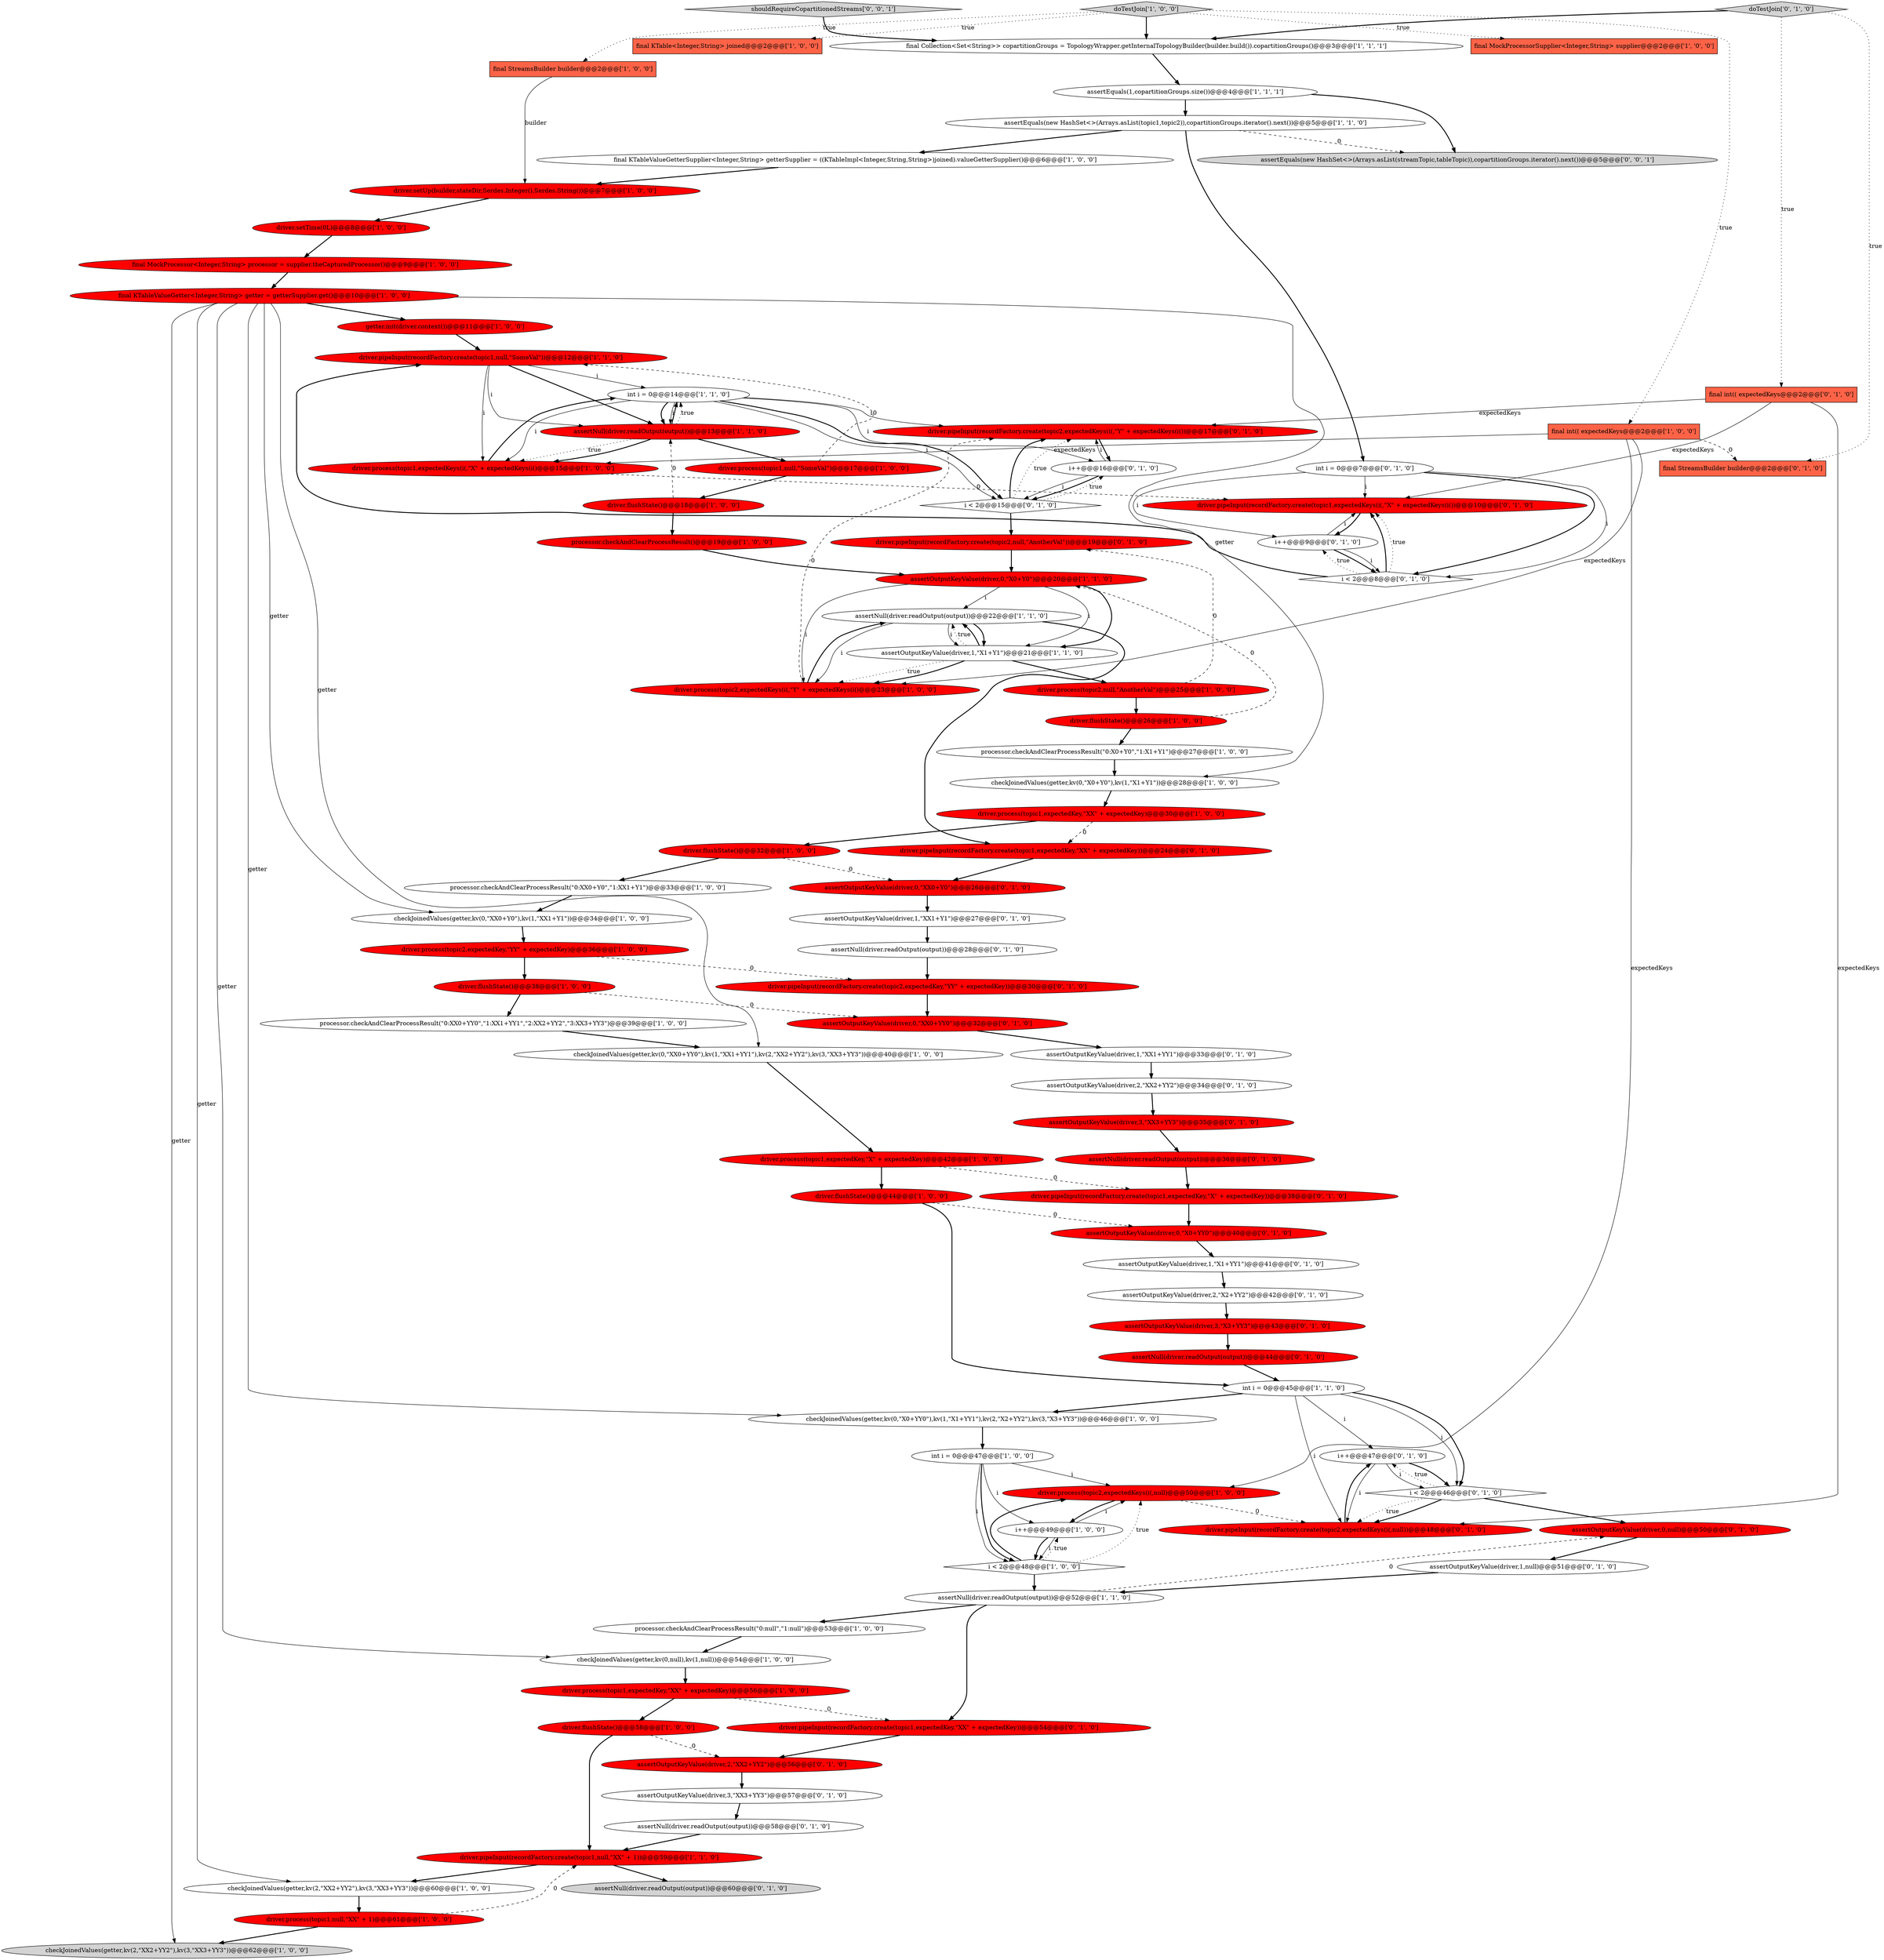 digraph {
81 [style = filled, label = "assertOutputKeyValue(driver,3,\"XX3+YY3\")@@@57@@@['0', '1', '0']", fillcolor = white, shape = ellipse image = "AAA0AAABBB2BBB"];
3 [style = filled, label = "processor.checkAndClearProcessResult(\"0:X0+Y0\",\"1:X1+Y1\")@@@27@@@['1', '0', '0']", fillcolor = white, shape = ellipse image = "AAA0AAABBB1BBB"];
8 [style = filled, label = "driver.process(topic2,expectedKey,\"YY\" + expectedKey)@@@36@@@['1', '0', '0']", fillcolor = red, shape = ellipse image = "AAA1AAABBB1BBB"];
10 [style = filled, label = "assertNull(driver.readOutput(output))@@@52@@@['1', '1', '0']", fillcolor = white, shape = ellipse image = "AAA0AAABBB1BBB"];
12 [style = filled, label = "int i = 0@@@47@@@['1', '0', '0']", fillcolor = white, shape = ellipse image = "AAA0AAABBB1BBB"];
21 [style = filled, label = "assertNull(driver.readOutput(output))@@@22@@@['1', '1', '0']", fillcolor = white, shape = ellipse image = "AAA0AAABBB1BBB"];
6 [style = filled, label = "driver.flushState()@@@44@@@['1', '0', '0']", fillcolor = red, shape = ellipse image = "AAA1AAABBB1BBB"];
33 [style = filled, label = "checkJoinedValues(getter,kv(0,\"XX0+YY0\"),kv(1,\"XX1+YY1\"),kv(2,\"XX2+YY2\"),kv(3,\"XX3+YY3\"))@@@40@@@['1', '0', '0']", fillcolor = white, shape = ellipse image = "AAA0AAABBB1BBB"];
52 [style = filled, label = "final int(( expectedKeys@@@2@@@['1', '0', '0']", fillcolor = tomato, shape = box image = "AAA1AAABBB1BBB"];
62 [style = filled, label = "driver.pipeInput(recordFactory.create(topic2,expectedKey,\"YY\" + expectedKey))@@@30@@@['0', '1', '0']", fillcolor = red, shape = ellipse image = "AAA1AAABBB2BBB"];
87 [style = filled, label = "assertOutputKeyValue(driver,2,\"XX2+YY2\")@@@56@@@['0', '1', '0']", fillcolor = red, shape = ellipse image = "AAA1AAABBB2BBB"];
42 [style = filled, label = "checkJoinedValues(getter,kv(0,\"X0+Y0\"),kv(1,\"X1+Y1\"))@@@28@@@['1', '0', '0']", fillcolor = white, shape = ellipse image = "AAA0AAABBB1BBB"];
46 [style = filled, label = "driver.flushState()@@@18@@@['1', '0', '0']", fillcolor = red, shape = ellipse image = "AAA1AAABBB1BBB"];
74 [style = filled, label = "assertOutputKeyValue(driver,3,\"XX3+YY3\")@@@35@@@['0', '1', '0']", fillcolor = red, shape = ellipse image = "AAA1AAABBB2BBB"];
91 [style = filled, label = "assertEquals(new HashSet<>(Arrays.asList(streamTopic,tableTopic)),copartitionGroups.iterator().next())@@@5@@@['0', '0', '1']", fillcolor = lightgray, shape = ellipse image = "AAA0AAABBB3BBB"];
54 [style = filled, label = "assertOutputKeyValue(driver,0,\"XX0+YY0\")@@@32@@@['0', '1', '0']", fillcolor = red, shape = ellipse image = "AAA1AAABBB2BBB"];
43 [style = filled, label = "driver.process(topic2,expectedKeys(i(,\"Y\" + expectedKeys(i()@@@23@@@['1', '0', '0']", fillcolor = red, shape = ellipse image = "AAA1AAABBB1BBB"];
49 [style = filled, label = "assertOutputKeyValue(driver,1,\"X1+Y1\")@@@21@@@['1', '1', '0']", fillcolor = white, shape = ellipse image = "AAA0AAABBB1BBB"];
61 [style = filled, label = "assertOutputKeyValue(driver,0,null)@@@50@@@['0', '1', '0']", fillcolor = red, shape = ellipse image = "AAA1AAABBB2BBB"];
83 [style = filled, label = "assertNull(driver.readOutput(output))@@@44@@@['0', '1', '0']", fillcolor = red, shape = ellipse image = "AAA1AAABBB2BBB"];
89 [style = filled, label = "driver.pipeInput(recordFactory.create(topic2,null,\"AnotherVal\"))@@@19@@@['0', '1', '0']", fillcolor = red, shape = ellipse image = "AAA1AAABBB2BBB"];
50 [style = filled, label = "final KTableValueGetterSupplier<Integer,String> getterSupplier = ((KTableImpl<Integer,String,String>)joined).valueGetterSupplier()@@@6@@@['1', '0', '0']", fillcolor = white, shape = ellipse image = "AAA0AAABBB1BBB"];
57 [style = filled, label = "i++@@@47@@@['0', '1', '0']", fillcolor = white, shape = ellipse image = "AAA0AAABBB2BBB"];
69 [style = filled, label = "driver.pipeInput(recordFactory.create(topic1,expectedKeys(i(,\"X\" + expectedKeys(i())@@@10@@@['0', '1', '0']", fillcolor = red, shape = ellipse image = "AAA1AAABBB2BBB"];
72 [style = filled, label = "i < 2@@@8@@@['0', '1', '0']", fillcolor = white, shape = diamond image = "AAA0AAABBB2BBB"];
65 [style = filled, label = "driver.pipeInput(recordFactory.create(topic1,expectedKey,\"XX\" + expectedKey))@@@24@@@['0', '1', '0']", fillcolor = red, shape = ellipse image = "AAA1AAABBB2BBB"];
5 [style = filled, label = "driver.flushState()@@@58@@@['1', '0', '0']", fillcolor = red, shape = ellipse image = "AAA1AAABBB1BBB"];
36 [style = filled, label = "doTestJoin['1', '0', '0']", fillcolor = lightgray, shape = diamond image = "AAA0AAABBB1BBB"];
55 [style = filled, label = "assertNull(driver.readOutput(output))@@@58@@@['0', '1', '0']", fillcolor = white, shape = ellipse image = "AAA0AAABBB2BBB"];
47 [style = filled, label = "final KTable<Integer,String> joined@@@2@@@['1', '0', '0']", fillcolor = tomato, shape = box image = "AAA0AAABBB1BBB"];
16 [style = filled, label = "int i = 0@@@45@@@['1', '1', '0']", fillcolor = white, shape = ellipse image = "AAA0AAABBB1BBB"];
9 [style = filled, label = "final StreamsBuilder builder@@@2@@@['1', '0', '0']", fillcolor = tomato, shape = box image = "AAA0AAABBB1BBB"];
78 [style = filled, label = "driver.pipeInput(recordFactory.create(topic2,expectedKeys(i(,\"Y\" + expectedKeys(i())@@@17@@@['0', '1', '0']", fillcolor = red, shape = ellipse image = "AAA1AAABBB2BBB"];
66 [style = filled, label = "assertOutputKeyValue(driver,2,\"XX2+YY2\")@@@34@@@['0', '1', '0']", fillcolor = white, shape = ellipse image = "AAA0AAABBB2BBB"];
34 [style = filled, label = "processor.checkAndClearProcessResult(\"0:null\",\"1:null\")@@@53@@@['1', '0', '0']", fillcolor = white, shape = ellipse image = "AAA0AAABBB1BBB"];
48 [style = filled, label = "driver.process(topic2,expectedKeys(i(,null)@@@50@@@['1', '0', '0']", fillcolor = red, shape = ellipse image = "AAA1AAABBB1BBB"];
39 [style = filled, label = "int i = 0@@@14@@@['1', '1', '0']", fillcolor = white, shape = ellipse image = "AAA0AAABBB1BBB"];
79 [style = filled, label = "doTestJoin['0', '1', '0']", fillcolor = lightgray, shape = diamond image = "AAA0AAABBB2BBB"];
19 [style = filled, label = "getter.init(driver.context())@@@11@@@['1', '0', '0']", fillcolor = red, shape = ellipse image = "AAA1AAABBB1BBB"];
41 [style = filled, label = "final MockProcessorSupplier<Integer,String> supplier@@@2@@@['1', '0', '0']", fillcolor = tomato, shape = box image = "AAA0AAABBB1BBB"];
17 [style = filled, label = "final Collection<Set<String>> copartitionGroups = TopologyWrapper.getInternalTopologyBuilder(builder.build()).copartitionGroups()@@@3@@@['1', '1', '1']", fillcolor = white, shape = ellipse image = "AAA0AAABBB1BBB"];
14 [style = filled, label = "driver.process(topic1,expectedKey,\"XX\" + expectedKey)@@@56@@@['1', '0', '0']", fillcolor = red, shape = ellipse image = "AAA1AAABBB1BBB"];
7 [style = filled, label = "driver.setUp(builder,stateDir,Serdes.Integer(),Serdes.String())@@@7@@@['1', '0', '0']", fillcolor = red, shape = ellipse image = "AAA1AAABBB1BBB"];
35 [style = filled, label = "driver.process(topic1,expectedKey,\"X\" + expectedKey)@@@42@@@['1', '0', '0']", fillcolor = red, shape = ellipse image = "AAA1AAABBB1BBB"];
25 [style = filled, label = "processor.checkAndClearProcessResult(\"0:XX0+Y0\",\"1:XX1+Y1\")@@@33@@@['1', '0', '0']", fillcolor = white, shape = ellipse image = "AAA0AAABBB1BBB"];
27 [style = filled, label = "driver.process(topic1,expectedKey,\"XX\" + expectedKey)@@@30@@@['1', '0', '0']", fillcolor = red, shape = ellipse image = "AAA1AAABBB1BBB"];
90 [style = filled, label = "int i = 0@@@7@@@['0', '1', '0']", fillcolor = white, shape = ellipse image = "AAA0AAABBB2BBB"];
28 [style = filled, label = "final MockProcessor<Integer,String> processor = supplier.theCapturedProcessor()@@@9@@@['1', '0', '0']", fillcolor = red, shape = ellipse image = "AAA1AAABBB1BBB"];
88 [style = filled, label = "assertNull(driver.readOutput(output))@@@36@@@['0', '1', '0']", fillcolor = red, shape = ellipse image = "AAA1AAABBB2BBB"];
22 [style = filled, label = "driver.process(topic2,null,\"AnotherVal\")@@@25@@@['1', '0', '0']", fillcolor = red, shape = ellipse image = "AAA1AAABBB1BBB"];
32 [style = filled, label = "assertEquals(1,copartitionGroups.size())@@@4@@@['1', '1', '1']", fillcolor = white, shape = ellipse image = "AAA0AAABBB1BBB"];
75 [style = filled, label = "assertOutputKeyValue(driver,0,\"X0+YY0\")@@@40@@@['0', '1', '0']", fillcolor = red, shape = ellipse image = "AAA1AAABBB2BBB"];
44 [style = filled, label = "driver.pipeInput(recordFactory.create(topic1,null,\"SomeVal\"))@@@12@@@['1', '1', '0']", fillcolor = red, shape = ellipse image = "AAA1AAABBB1BBB"];
92 [style = filled, label = "shouldRequireCopartitionedStreams['0', '0', '1']", fillcolor = lightgray, shape = diamond image = "AAA0AAABBB3BBB"];
85 [style = filled, label = "assertOutputKeyValue(driver,1,\"X1+YY1\")@@@41@@@['0', '1', '0']", fillcolor = white, shape = ellipse image = "AAA0AAABBB2BBB"];
58 [style = filled, label = "final int(( expectedKeys@@@2@@@['0', '1', '0']", fillcolor = tomato, shape = box image = "AAA0AAABBB2BBB"];
11 [style = filled, label = "driver.process(topic1,expectedKeys(i(,\"X\" + expectedKeys(i()@@@15@@@['1', '0', '0']", fillcolor = red, shape = ellipse image = "AAA1AAABBB1BBB"];
68 [style = filled, label = "assertOutputKeyValue(driver,1,null)@@@51@@@['0', '1', '0']", fillcolor = white, shape = ellipse image = "AAA0AAABBB2BBB"];
56 [style = filled, label = "i < 2@@@15@@@['0', '1', '0']", fillcolor = white, shape = diamond image = "AAA0AAABBB2BBB"];
71 [style = filled, label = "final StreamsBuilder builder@@@2@@@['0', '1', '0']", fillcolor = tomato, shape = box image = "AAA1AAABBB2BBB"];
60 [style = filled, label = "assertOutputKeyValue(driver,0,\"XX0+Y0\")@@@26@@@['0', '1', '0']", fillcolor = red, shape = ellipse image = "AAA1AAABBB2BBB"];
59 [style = filled, label = "i++@@@16@@@['0', '1', '0']", fillcolor = white, shape = ellipse image = "AAA0AAABBB2BBB"];
18 [style = filled, label = "driver.setTime(0L)@@@8@@@['1', '0', '0']", fillcolor = red, shape = ellipse image = "AAA1AAABBB1BBB"];
0 [style = filled, label = "processor.checkAndClearProcessResult()@@@19@@@['1', '0', '0']", fillcolor = red, shape = ellipse image = "AAA1AAABBB1BBB"];
64 [style = filled, label = "driver.pipeInput(recordFactory.create(topic2,expectedKeys(i(,null))@@@48@@@['0', '1', '0']", fillcolor = red, shape = ellipse image = "AAA1AAABBB2BBB"];
53 [style = filled, label = "final KTableValueGetter<Integer,String> getter = getterSupplier.get()@@@10@@@['1', '0', '0']", fillcolor = red, shape = ellipse image = "AAA1AAABBB1BBB"];
45 [style = filled, label = "assertEquals(new HashSet<>(Arrays.asList(topic1,topic2)),copartitionGroups.iterator().next())@@@5@@@['1', '1', '0']", fillcolor = white, shape = ellipse image = "AAA0AAABBB1BBB"];
63 [style = filled, label = "assertOutputKeyValue(driver,2,\"X2+YY2\")@@@42@@@['0', '1', '0']", fillcolor = white, shape = ellipse image = "AAA0AAABBB2BBB"];
13 [style = filled, label = "driver.flushState()@@@38@@@['1', '0', '0']", fillcolor = red, shape = ellipse image = "AAA1AAABBB1BBB"];
26 [style = filled, label = "checkJoinedValues(getter,kv(2,\"XX2+YY2\"),kv(3,\"XX3+YY3\"))@@@60@@@['1', '0', '0']", fillcolor = white, shape = ellipse image = "AAA0AAABBB1BBB"];
15 [style = filled, label = "processor.checkAndClearProcessResult(\"0:XX0+YY0\",\"1:XX1+YY1\",\"2:XX2+YY2\",\"3:XX3+YY3\")@@@39@@@['1', '0', '0']", fillcolor = white, shape = ellipse image = "AAA0AAABBB1BBB"];
76 [style = filled, label = "i < 2@@@46@@@['0', '1', '0']", fillcolor = white, shape = diamond image = "AAA0AAABBB2BBB"];
1 [style = filled, label = "driver.pipeInput(recordFactory.create(topic1,null,\"XX\" + 1))@@@59@@@['1', '1', '0']", fillcolor = red, shape = ellipse image = "AAA1AAABBB1BBB"];
2 [style = filled, label = "checkJoinedValues(getter,kv(2,\"XX2+YY2\"),kv(3,\"XX3+YY3\"))@@@62@@@['1', '0', '0']", fillcolor = lightgray, shape = ellipse image = "AAA0AAABBB1BBB"];
77 [style = filled, label = "assertOutputKeyValue(driver,1,\"XX1+YY1\")@@@33@@@['0', '1', '0']", fillcolor = white, shape = ellipse image = "AAA0AAABBB2BBB"];
82 [style = filled, label = "driver.pipeInput(recordFactory.create(topic1,expectedKey,\"X\" + expectedKey))@@@38@@@['0', '1', '0']", fillcolor = red, shape = ellipse image = "AAA1AAABBB2BBB"];
4 [style = filled, label = "assertNull(driver.readOutput(output))@@@13@@@['1', '1', '0']", fillcolor = red, shape = ellipse image = "AAA1AAABBB1BBB"];
80 [style = filled, label = "assertOutputKeyValue(driver,1,\"XX1+Y1\")@@@27@@@['0', '1', '0']", fillcolor = white, shape = ellipse image = "AAA0AAABBB2BBB"];
37 [style = filled, label = "assertOutputKeyValue(driver,0,\"X0+Y0\")@@@20@@@['1', '1', '0']", fillcolor = red, shape = ellipse image = "AAA1AAABBB1BBB"];
30 [style = filled, label = "driver.process(topic1,null,\"XX\" + 1)@@@61@@@['1', '0', '0']", fillcolor = red, shape = ellipse image = "AAA1AAABBB1BBB"];
24 [style = filled, label = "driver.process(topic1,null,\"SomeVal\")@@@17@@@['1', '0', '0']", fillcolor = red, shape = ellipse image = "AAA1AAABBB1BBB"];
38 [style = filled, label = "driver.flushState()@@@32@@@['1', '0', '0']", fillcolor = red, shape = ellipse image = "AAA1AAABBB1BBB"];
84 [style = filled, label = "assertNull(driver.readOutput(output))@@@60@@@['0', '1', '0']", fillcolor = lightgray, shape = ellipse image = "AAA0AAABBB2BBB"];
23 [style = filled, label = "checkJoinedValues(getter,kv(0,null),kv(1,null))@@@54@@@['1', '0', '0']", fillcolor = white, shape = ellipse image = "AAA0AAABBB1BBB"];
67 [style = filled, label = "assertOutputKeyValue(driver,3,\"X3+YY3\")@@@43@@@['0', '1', '0']", fillcolor = red, shape = ellipse image = "AAA1AAABBB2BBB"];
31 [style = filled, label = "driver.flushState()@@@26@@@['1', '0', '0']", fillcolor = red, shape = ellipse image = "AAA1AAABBB1BBB"];
86 [style = filled, label = "driver.pipeInput(recordFactory.create(topic1,expectedKey,\"XX\" + expectedKey))@@@54@@@['0', '1', '0']", fillcolor = red, shape = ellipse image = "AAA1AAABBB2BBB"];
29 [style = filled, label = "checkJoinedValues(getter,kv(0,\"X0+YY0\"),kv(1,\"X1+YY1\"),kv(2,\"X2+YY2\"),kv(3,\"X3+YY3\"))@@@46@@@['1', '0', '0']", fillcolor = white, shape = ellipse image = "AAA0AAABBB1BBB"];
20 [style = filled, label = "checkJoinedValues(getter,kv(0,\"XX0+Y0\"),kv(1,\"XX1+Y1\"))@@@34@@@['1', '0', '0']", fillcolor = white, shape = ellipse image = "AAA0AAABBB1BBB"];
40 [style = filled, label = "i++@@@49@@@['1', '0', '0']", fillcolor = white, shape = ellipse image = "AAA0AAABBB1BBB"];
73 [style = filled, label = "i++@@@9@@@['0', '1', '0']", fillcolor = white, shape = ellipse image = "AAA0AAABBB2BBB"];
70 [style = filled, label = "assertNull(driver.readOutput(output))@@@28@@@['0', '1', '0']", fillcolor = white, shape = ellipse image = "AAA0AAABBB2BBB"];
51 [style = filled, label = "i < 2@@@48@@@['1', '0', '0']", fillcolor = white, shape = diamond image = "AAA0AAABBB1BBB"];
65->60 [style = bold, label=""];
90->72 [style = bold, label=""];
27->38 [style = bold, label=""];
68->10 [style = bold, label=""];
56->78 [style = bold, label=""];
46->0 [style = bold, label=""];
37->49 [style = bold, label=""];
76->64 [style = bold, label=""];
62->54 [style = bold, label=""];
16->64 [style = solid, label="i"];
76->61 [style = bold, label=""];
39->56 [style = solid, label="i"];
51->48 [style = dotted, label="true"];
46->4 [style = dashed, label="0"];
53->23 [style = solid, label="getter"];
51->10 [style = bold, label=""];
49->22 [style = bold, label=""];
19->44 [style = bold, label=""];
44->4 [style = solid, label="i"];
53->19 [style = bold, label=""];
12->40 [style = solid, label="i"];
16->76 [style = solid, label="i"];
90->72 [style = solid, label="i"];
51->48 [style = bold, label=""];
61->68 [style = bold, label=""];
37->49 [style = solid, label="i"];
39->78 [style = solid, label="i"];
52->71 [style = dashed, label="0"];
56->89 [style = bold, label=""];
82->75 [style = bold, label=""];
37->43 [style = solid, label="i"];
73->69 [style = solid, label="i"];
36->17 [style = bold, label=""];
9->7 [style = solid, label="builder"];
24->46 [style = bold, label=""];
53->33 [style = solid, label="getter"];
16->57 [style = solid, label="i"];
58->64 [style = solid, label="expectedKeys"];
79->17 [style = bold, label=""];
10->61 [style = dashed, label="0"];
80->70 [style = bold, label=""];
36->47 [style = dotted, label="true"];
10->86 [style = bold, label=""];
40->51 [style = bold, label=""];
16->29 [style = bold, label=""];
39->59 [style = solid, label="i"];
54->77 [style = bold, label=""];
85->63 [style = bold, label=""];
81->55 [style = bold, label=""];
73->72 [style = solid, label="i"];
57->64 [style = solid, label="i"];
11->69 [style = dashed, label="0"];
39->4 [style = bold, label=""];
18->28 [style = bold, label=""];
14->86 [style = dashed, label="0"];
89->37 [style = bold, label=""];
12->51 [style = bold, label=""];
23->14 [style = bold, label=""];
39->4 [style = solid, label="i"];
90->73 [style = solid, label="i"];
5->1 [style = bold, label=""];
53->26 [style = solid, label="getter"];
37->21 [style = solid, label="i"];
20->8 [style = bold, label=""];
21->65 [style = bold, label=""];
10->34 [style = bold, label=""];
32->91 [style = bold, label=""];
44->4 [style = bold, label=""];
72->44 [style = bold, label=""];
57->76 [style = bold, label=""];
72->73 [style = dotted, label="true"];
49->21 [style = dotted, label="true"];
48->64 [style = dashed, label="0"];
53->29 [style = solid, label="getter"];
27->65 [style = dashed, label="0"];
38->25 [style = bold, label=""];
58->78 [style = solid, label="expectedKeys"];
13->15 [style = bold, label=""];
38->60 [style = dashed, label="0"];
36->52 [style = dotted, label="true"];
31->3 [style = bold, label=""];
59->56 [style = bold, label=""];
64->57 [style = bold, label=""];
15->33 [style = bold, label=""];
44->39 [style = solid, label="i"];
56->78 [style = dotted, label="true"];
79->71 [style = dotted, label="true"];
4->24 [style = bold, label=""];
21->43 [style = solid, label="i"];
72->69 [style = bold, label=""];
45->91 [style = dashed, label="0"];
90->69 [style = solid, label="i"];
4->39 [style = bold, label=""];
78->59 [style = bold, label=""];
40->51 [style = solid, label="i"];
4->11 [style = dotted, label="true"];
87->81 [style = bold, label=""];
40->48 [style = solid, label="i"];
8->62 [style = dashed, label="0"];
24->44 [style = dashed, label="0"];
31->37 [style = dashed, label="0"];
44->11 [style = solid, label="i"];
22->89 [style = dashed, label="0"];
3->42 [style = bold, label=""];
74->88 [style = bold, label=""];
77->66 [style = bold, label=""];
25->20 [style = bold, label=""];
53->2 [style = solid, label="getter"];
39->11 [style = solid, label="i"];
92->17 [style = bold, label=""];
72->69 [style = dotted, label="true"];
63->67 [style = bold, label=""];
73->72 [style = bold, label=""];
7->18 [style = bold, label=""];
51->40 [style = dotted, label="true"];
21->49 [style = bold, label=""];
42->27 [style = bold, label=""];
34->23 [style = bold, label=""];
67->83 [style = bold, label=""];
79->58 [style = dotted, label="true"];
53->42 [style = solid, label="getter"];
76->57 [style = dotted, label="true"];
21->49 [style = solid, label="i"];
5->87 [style = dashed, label="0"];
49->43 [style = dotted, label="true"];
13->54 [style = dashed, label="0"];
30->1 [style = dashed, label="0"];
8->13 [style = bold, label=""];
14->5 [style = bold, label=""];
36->41 [style = dotted, label="true"];
12->51 [style = solid, label="i"];
75->85 [style = bold, label=""];
32->45 [style = bold, label=""];
43->21 [style = bold, label=""];
33->35 [style = bold, label=""];
53->20 [style = solid, label="getter"];
57->76 [style = solid, label="i"];
52->48 [style = solid, label="expectedKeys"];
59->78 [style = solid, label="i"];
0->37 [style = bold, label=""];
35->6 [style = bold, label=""];
1->84 [style = bold, label=""];
6->75 [style = dashed, label="0"];
28->53 [style = bold, label=""];
83->16 [style = bold, label=""];
59->56 [style = solid, label="i"];
66->74 [style = bold, label=""];
4->39 [style = dotted, label="true"];
70->62 [style = bold, label=""];
22->31 [style = bold, label=""];
50->7 [style = bold, label=""];
17->32 [style = bold, label=""];
1->26 [style = bold, label=""];
49->43 [style = bold, label=""];
48->40 [style = bold, label=""];
49->21 [style = bold, label=""];
26->30 [style = bold, label=""];
86->87 [style = bold, label=""];
29->12 [style = bold, label=""];
43->78 [style = dashed, label="0"];
35->82 [style = dashed, label="0"];
45->90 [style = bold, label=""];
45->50 [style = bold, label=""];
6->16 [style = bold, label=""];
56->59 [style = dotted, label="true"];
55->1 [style = bold, label=""];
39->56 [style = bold, label=""];
52->11 [style = solid, label="expectedKeys"];
58->69 [style = solid, label="expectedKeys"];
12->48 [style = solid, label="i"];
16->76 [style = bold, label=""];
11->39 [style = bold, label=""];
69->73 [style = bold, label=""];
60->80 [style = bold, label=""];
88->82 [style = bold, label=""];
30->2 [style = bold, label=""];
76->64 [style = dotted, label="true"];
4->11 [style = bold, label=""];
36->9 [style = dotted, label="true"];
52->43 [style = solid, label="expectedKeys"];
}
